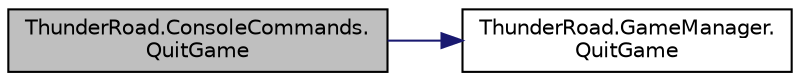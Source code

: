 digraph "ThunderRoad.ConsoleCommands.QuitGame"
{
 // LATEX_PDF_SIZE
  edge [fontname="Helvetica",fontsize="10",labelfontname="Helvetica",labelfontsize="10"];
  node [fontname="Helvetica",fontsize="10",shape=record];
  rankdir="LR";
  Node1 [label="ThunderRoad.ConsoleCommands.\lQuitGame",height=0.2,width=0.4,color="black", fillcolor="grey75", style="filled", fontcolor="black",tooltip="Quits the game."];
  Node1 -> Node2 [color="midnightblue",fontsize="10",style="solid",fontname="Helvetica"];
  Node2 [label="ThunderRoad.GameManager.\lQuitGame",height=0.2,width=0.4,color="black", fillcolor="white", style="filled",URL="$class_thunder_road_1_1_game_manager.html#ae90f356b1f31facfa8426eb8e809f0ce",tooltip="Quits the game."];
}
